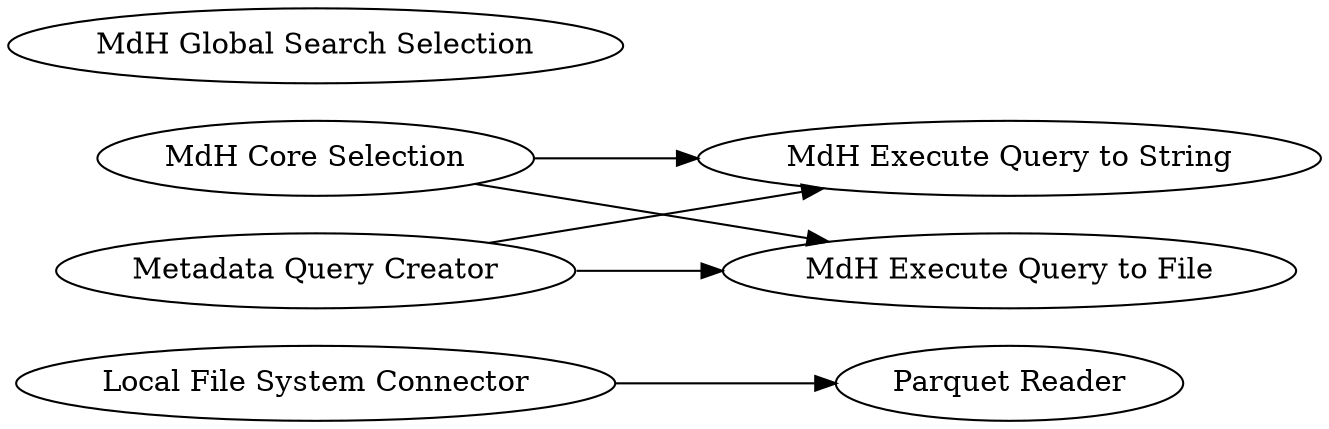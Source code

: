 digraph {
	14 [label="Parquet Reader"]
	15 [label="Local File System Connector"]
	19 [label="MdH Core Selection"]
	21 [label="MdH Global Search Selection"]
	22 [label="Metadata Query Creator"]
	23 [label="MdH Execute Query to String"]
	24 [label="MdH Execute Query to File"]
	15 -> 14
	19 -> 23
	19 -> 24
	22 -> 23
	22 -> 24
	rankdir=LR
}
